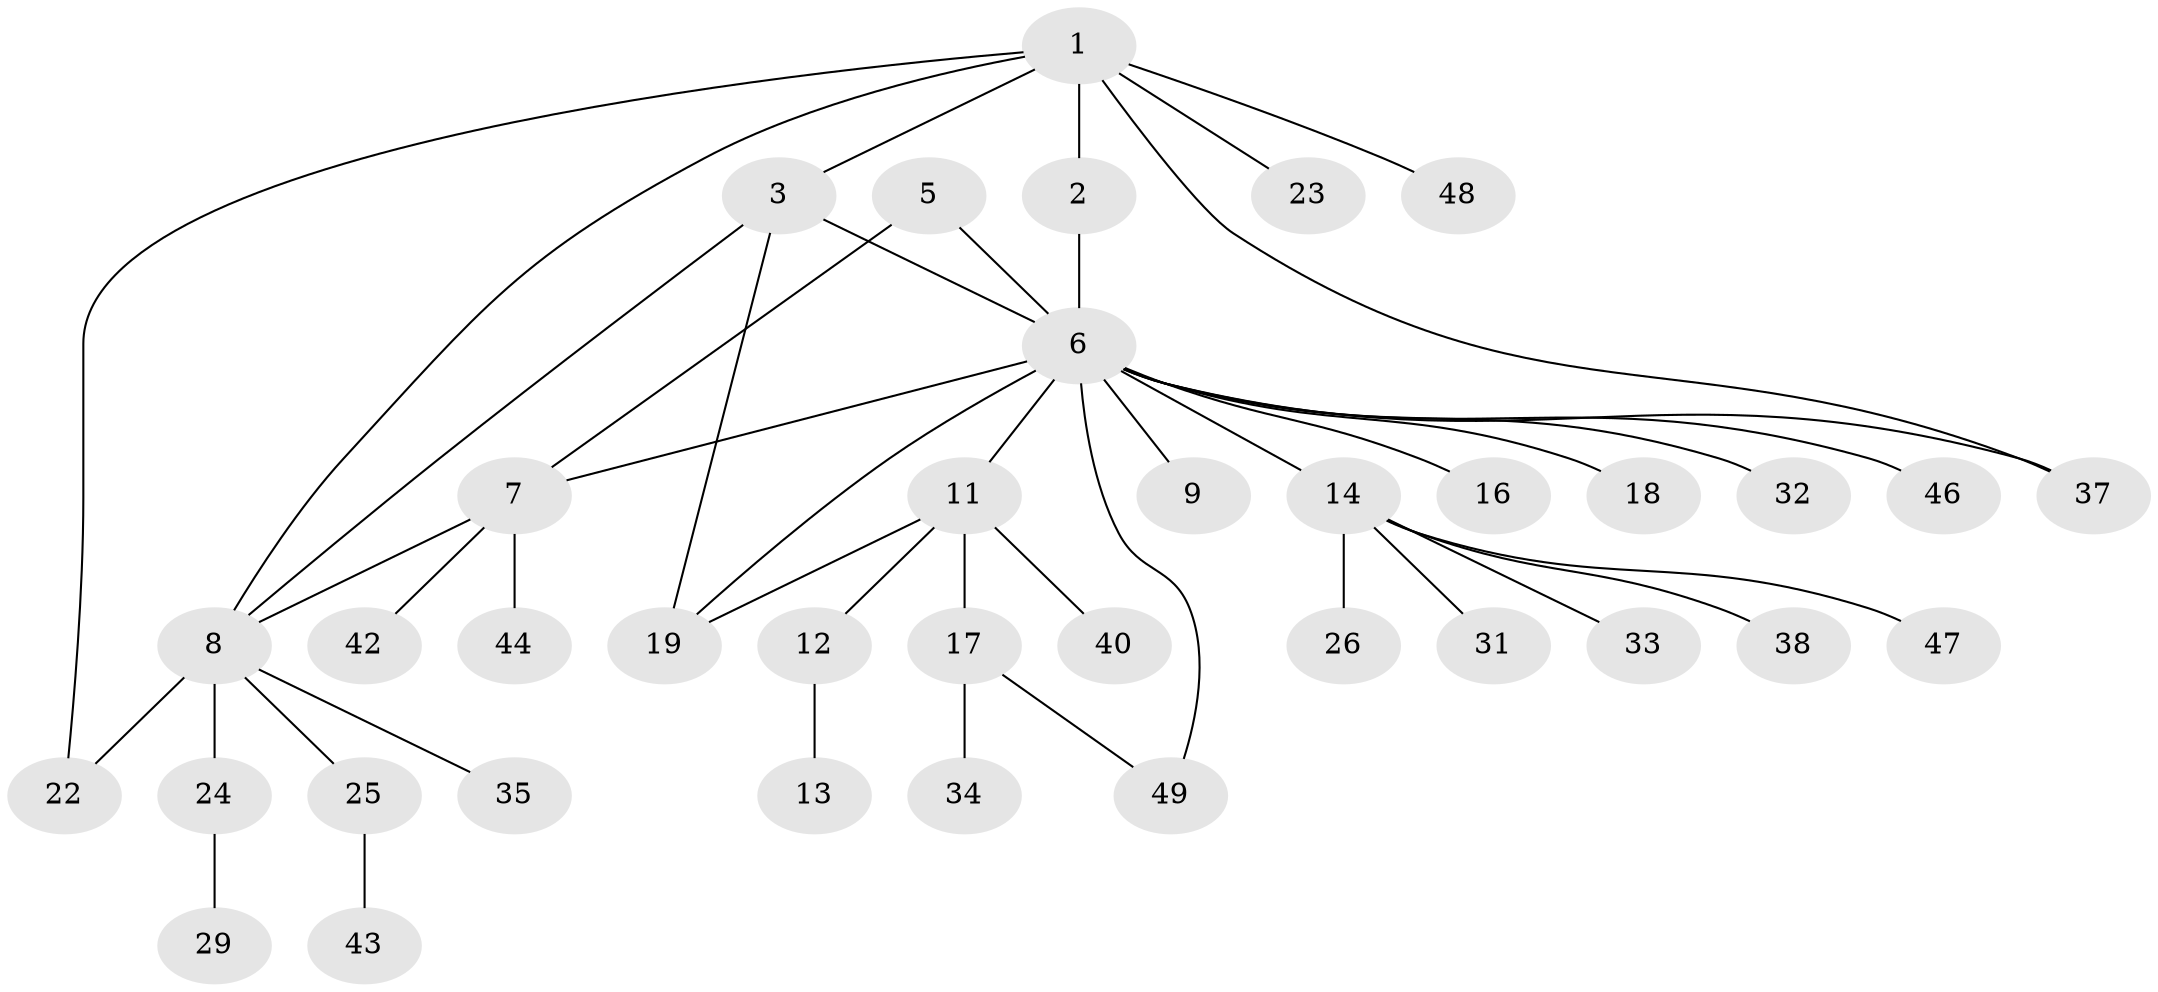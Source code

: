// original degree distribution, {8: 0.02, 3: 0.08, 5: 0.04, 2: 0.16, 7: 0.06, 6: 0.02, 1: 0.56, 11: 0.02, 4: 0.04}
// Generated by graph-tools (version 1.1) at 2025/11/02/27/25 16:11:30]
// undirected, 37 vertices, 45 edges
graph export_dot {
graph [start="1"]
  node [color=gray90,style=filled];
  1 [super="+41"];
  2;
  3 [super="+4"];
  5;
  6 [super="+10"];
  7 [super="+30"];
  8 [super="+28"];
  9;
  11 [super="+45"];
  12 [super="+15"];
  13 [super="+21"];
  14 [super="+36"];
  16;
  17 [super="+20"];
  18;
  19 [super="+50"];
  22;
  23;
  24;
  25 [super="+27"];
  26;
  29;
  31;
  32;
  33;
  34;
  35;
  37 [super="+39"];
  38;
  40;
  42;
  43;
  44;
  46;
  47;
  48;
  49;
  1 -- 2;
  1 -- 3;
  1 -- 8;
  1 -- 22;
  1 -- 23;
  1 -- 37;
  1 -- 48;
  2 -- 6 [weight=2];
  3 -- 6 [weight=2];
  3 -- 8;
  3 -- 19;
  5 -- 6;
  5 -- 7;
  6 -- 11;
  6 -- 32;
  6 -- 37;
  6 -- 7;
  6 -- 9;
  6 -- 46;
  6 -- 14;
  6 -- 16;
  6 -- 49;
  6 -- 18;
  6 -- 19;
  7 -- 8;
  7 -- 42;
  7 -- 44;
  8 -- 24;
  8 -- 25;
  8 -- 35;
  8 -- 22;
  11 -- 12;
  11 -- 17;
  11 -- 40;
  11 -- 19;
  12 -- 13;
  14 -- 26;
  14 -- 31;
  14 -- 33;
  14 -- 38;
  14 -- 47;
  17 -- 34;
  17 -- 49;
  24 -- 29;
  25 -- 43;
}
